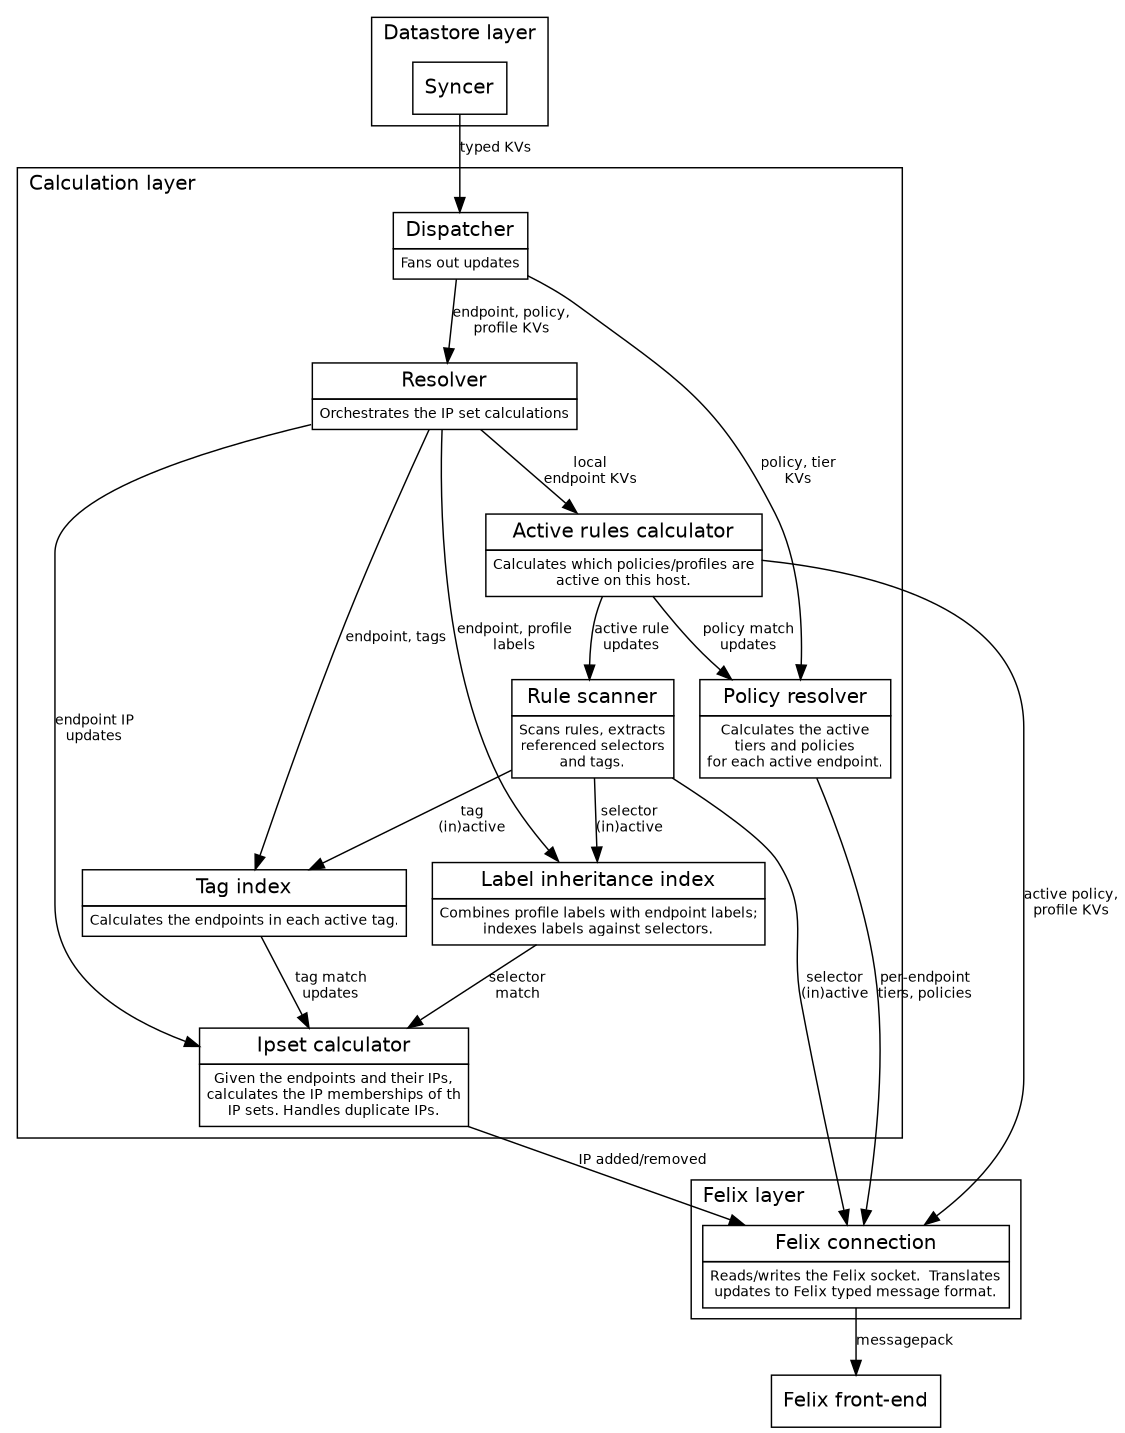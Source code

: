 digraph G {
size="7.5,10"
labeljust="l"
fontname=Helvetica;
node [fontname=Helvetica]
edge [fontname=Helvetica,fontsize=10]

    subgraph cluster0 {
    label="Datastore layer";

        Syncer [shape=box]
    }

    Syncer -> Dispatcher [label="typed KVs"]

    subgraph cluster1 {
    label="Calculation layer";
        subgraph {
            /* Put some padding either side of the Dispatcher. */
            rank=same; nodepadding1; Dispatcher; nodepadding2;
            nodepadding1 [style=invisible,fixedsize=true,width=3]
            nodepadding2 [style=invisible,fixedsize=true,width=3]
            nodepadding1 -> Dispatcher [style=invis];
            Dispatcher -> nodepadding2 [style=invis];
        }

        Dispatcher [label=<<table BORDER="0" CELLBORDER="1" CELLSPACING="0" CELLPADDING="4">
          <tr><td><font point-size="14">Dispatcher</font></td></tr>
          <tr><td><font point-size="10">Fans out updates</font></td></tr>
        </table>>, shape=none, margin=0]
        Dispatcher -> Resolver [label="endpoint, policy,\nprofile KVs"];
        Dispatcher -> PolicyResolver [label="policy, tier\nKVs"]

        Resolver [label=<<table BORDER="0" CELLBORDER="1" CELLSPACING="0" CELLPADDING="4">
          <tr><td><font point-size="14">Resolver</font></td></tr>
          <tr><td><font point-size="10">Orchestrates the IP set calculations</font></td></tr>
        </table>>, shape=none, margin=0];
        Resolver -> ActiveRulesCalculator [label="local\nendpoint KVs"];
        ActiveRulesCalculator [label=<<table BORDER="0" CELLBORDER="1" CELLSPACING="0" CELLPADDING="4">
          <tr><td><font point-size="14">Active rules calculator</font></td></tr>
          <tr><td><font point-size="10">Calculates which policies/profiles are<br/>active on this host.</font></td></tr>
        </table>>, shape=none, margin=0];
        ActiveRulesCalculator -> RuleScanner [label="active rule\nupdates"];
        ActiveRulesCalculator -> PolicyResolver [label="policy match\nupdates"];

        LabelInheritanceIndex [label=<<table BORDER="0" CELLBORDER="1" CELLSPACING="0" CELLPADDING="4">
          <tr><td><font point-size="14">Label inheritance index</font></td></tr>
          <tr><td><font point-size="10">Combines profile labels with endpoint labels;<br/>indexes labels against selectors.</font></td></tr>
        </table>>, shape=none, margin=0];
        Resolver -> LabelInheritanceIndex [label="endpoint, profile\nlabels"];
        LabelInheritanceIndex -> IpsetCalculator [label="selector\nmatch"];

        RuleScanner [label=<<table BORDER="0" CELLBORDER="1" CELLSPACING="0" CELLPADDING="4">
          <tr><td><font point-size="14">Rule scanner</font></td></tr>
          <tr><td><font point-size="10">Scans rules, extracts<br/>referenced selectors<br/>and tags.</font></td></tr>
        </table>>, shape=none, margin=0];

        RuleScanner -> LabelInheritanceIndex [label="selector\n(in)active"];
        RuleScanner -> "tags.Index" [label="tag\n(in)active"];

        PolicyResolver [label=<<table BORDER="0" CELLBORDER="1" CELLSPACING="0" CELLPADDING="4">
          <tr><td><font point-size="14">Policy resolver</font></td></tr>
          <tr><td><font point-size="10">Calculates the active<br/>tiers and policies<br/>for each active endpoint.</font></td></tr>
        </table>>, shape=none, margin=0];


        "tags.Index" [label=<<table BORDER="0" CELLBORDER="1" CELLSPACING="0" CELLPADDING="4">
          <tr><td><font point-size="14">Tag index</font></td></tr>
          <tr><td><font point-size="10">Calculates the endpoints in each active tag.</font></td></tr>
        </table>>, shape=none, margin=0];

        Resolver -> "tags.Index" [label="endpoint, tags"];
        "tags.Index" -> IpsetCalculator [label="tag match\nupdates"];

        IpsetCalculator [label=<<table BORDER="0" CELLBORDER="1" CELLSPACING="0" CELLPADDING="4">
          <tr><td><font point-size="14">Ipset calculator</font></td></tr>
          <tr><td><font point-size="10">Given the endpoints and their IPs,<br/>calculates the IP memberships of th<br/>IP sets. Handles duplicate IPs.</font></td></tr>
        </table>>, shape=none, margin=0];

        Resolver -> IpsetCalculator [label="endpoint IP\nupdates"];

    }

    ActiveRulesCalculator -> FelixConnection [label="active policy,\nprofile KVs"];
    RuleScanner -> FelixConnection [label="selector\n(in)active"];
    IpsetCalculator -> FelixConnection [label="IP added/removed"];
    PolicyResolver -> FelixConnection [label="per-endpoint\ntiers, policies"];


    subgraph cluster2 {
    label="Felix layer";

        FelixConnection [label=<<table BORDER="0" CELLBORDER="1" CELLSPACING="0" CELLPADDING="4">
          <tr><td><font point-size="14">Felix connection</font></td></tr>
          <tr><td><font point-size="10">Reads/writes the Felix socket.  Translates<br/>updates to Felix typed message format.</font></td></tr>
        </table>>, shape=none, margin=0];
    }


    FelixConnection -> Felix [label="messagepack"];
    Felix [shape=box, label="Felix front-end"];
}
